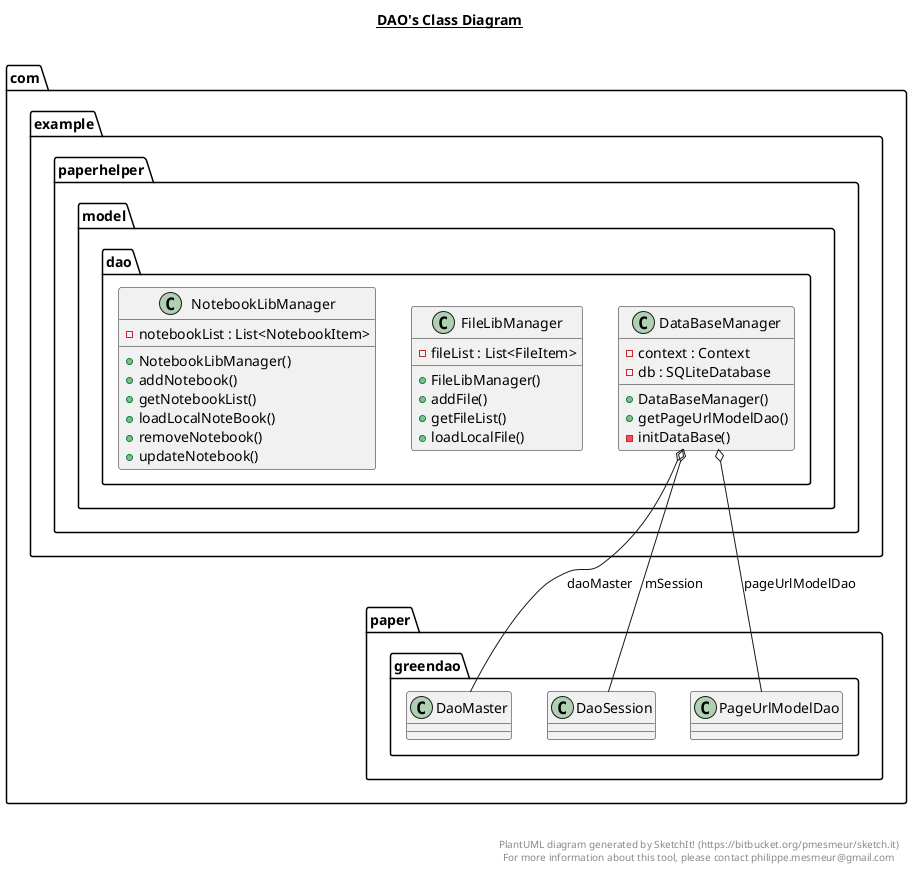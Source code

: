 @startuml

title __DAO's Class Diagram__\n

  namespace com.example.paperhelper {
    namespace model {
      namespace dao {
        class com.example.paperhelper.model.dao.DataBaseManager {
            - context : Context
            - db : SQLiteDatabase
            + DataBaseManager()
            + getPageUrlModelDao()
            - initDataBase()
        }
      }
    }
  }
  

  namespace com.example.paperhelper {
    namespace model {
      namespace dao {
        class com.example.paperhelper.model.dao.FileLibManager {
            - fileList : List<FileItem>
            + FileLibManager()
            + addFile()
            + getFileList()
            + loadLocalFile()
        }
      }
    }
  }
  

  namespace com.example.paperhelper {
    namespace model {
      namespace dao {
        class com.example.paperhelper.model.dao.NotebookLibManager {
            - notebookList : List<NotebookItem>
            + NotebookLibManager()
            + addNotebook()
            + getNotebookList()
            + loadLocalNoteBook()
            + removeNotebook()
            + updateNotebook()
        }
      }
    }
  }
  

  com.example.paperhelper.model.dao.DataBaseManager o-- com.paper.greendao.DaoMaster : daoMaster
  com.example.paperhelper.model.dao.DataBaseManager o-- com.paper.greendao.DaoSession : mSession
  com.example.paperhelper.model.dao.DataBaseManager o-- com.paper.greendao.PageUrlModelDao : pageUrlModelDao


right footer


PlantUML diagram generated by SketchIt! (https://bitbucket.org/pmesmeur/sketch.it)
For more information about this tool, please contact philippe.mesmeur@gmail.com
endfooter

@enduml
